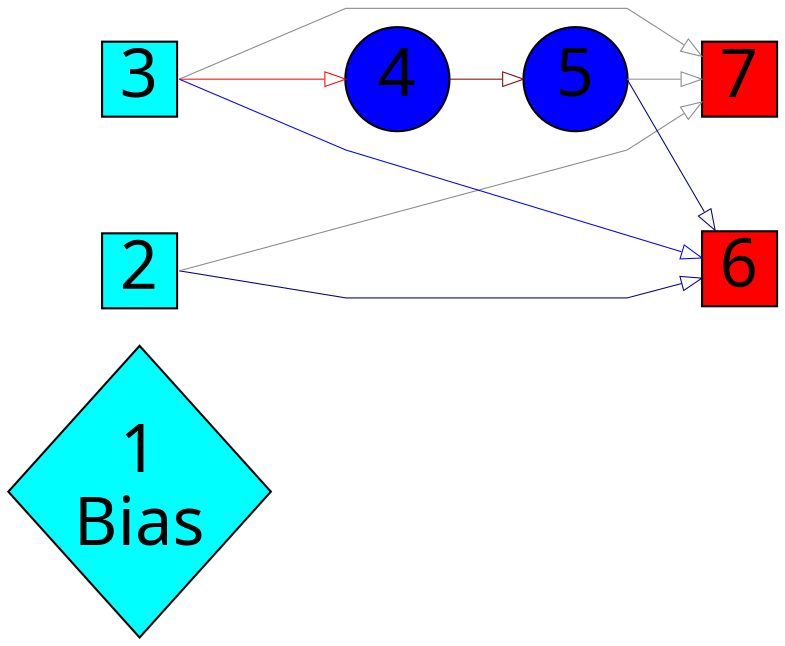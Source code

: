 digraph {
    rankdir = "LR"
    splines = polyline
    bgcolor = "invis"
    node [margin = 0 fontcolor = black fontsize = 32 width = 0.5 style = filled fixsized = True labelloc = b fontname = calibri]
    edge [arrowhead = onormal width = 0.1 tailport = e headclip = True tailclip = True penwidth = 0.5]

    subgraph {
    rank = same
    node [shape = square fillcolor = cyan]
    node_1 [label = "1\nBias" shape = "diamond"]
    node_2 [label = "2"]
    node_3 [label = "3"]
    }
    subgraph {
    node [shape = circle fillcolor = blue]
    node_4 [label = "4"]
    node_5 [label = "5"]
    }
    subgraph {
    rank = same
    node [shape = square fillcolor = red]
    node_6 [label = "6"]
    node_7 [label = "7"]
    }

    node_2 -> node_6 [color = "#000080"]
    node_2 -> node_7 [color = "#888888"]
    node_3 -> node_6 [color = "#0000ff"]
    node_3 -> node_7 [color = "#888888"]
    node_3 -> node_4 [color = "#ff0000"]
    node_4 -> node_5 [color = "#800000"]
    node_5 -> node_6 [color = "#000080"]
    node_5 -> node_7 [color = "#888888"]
}
